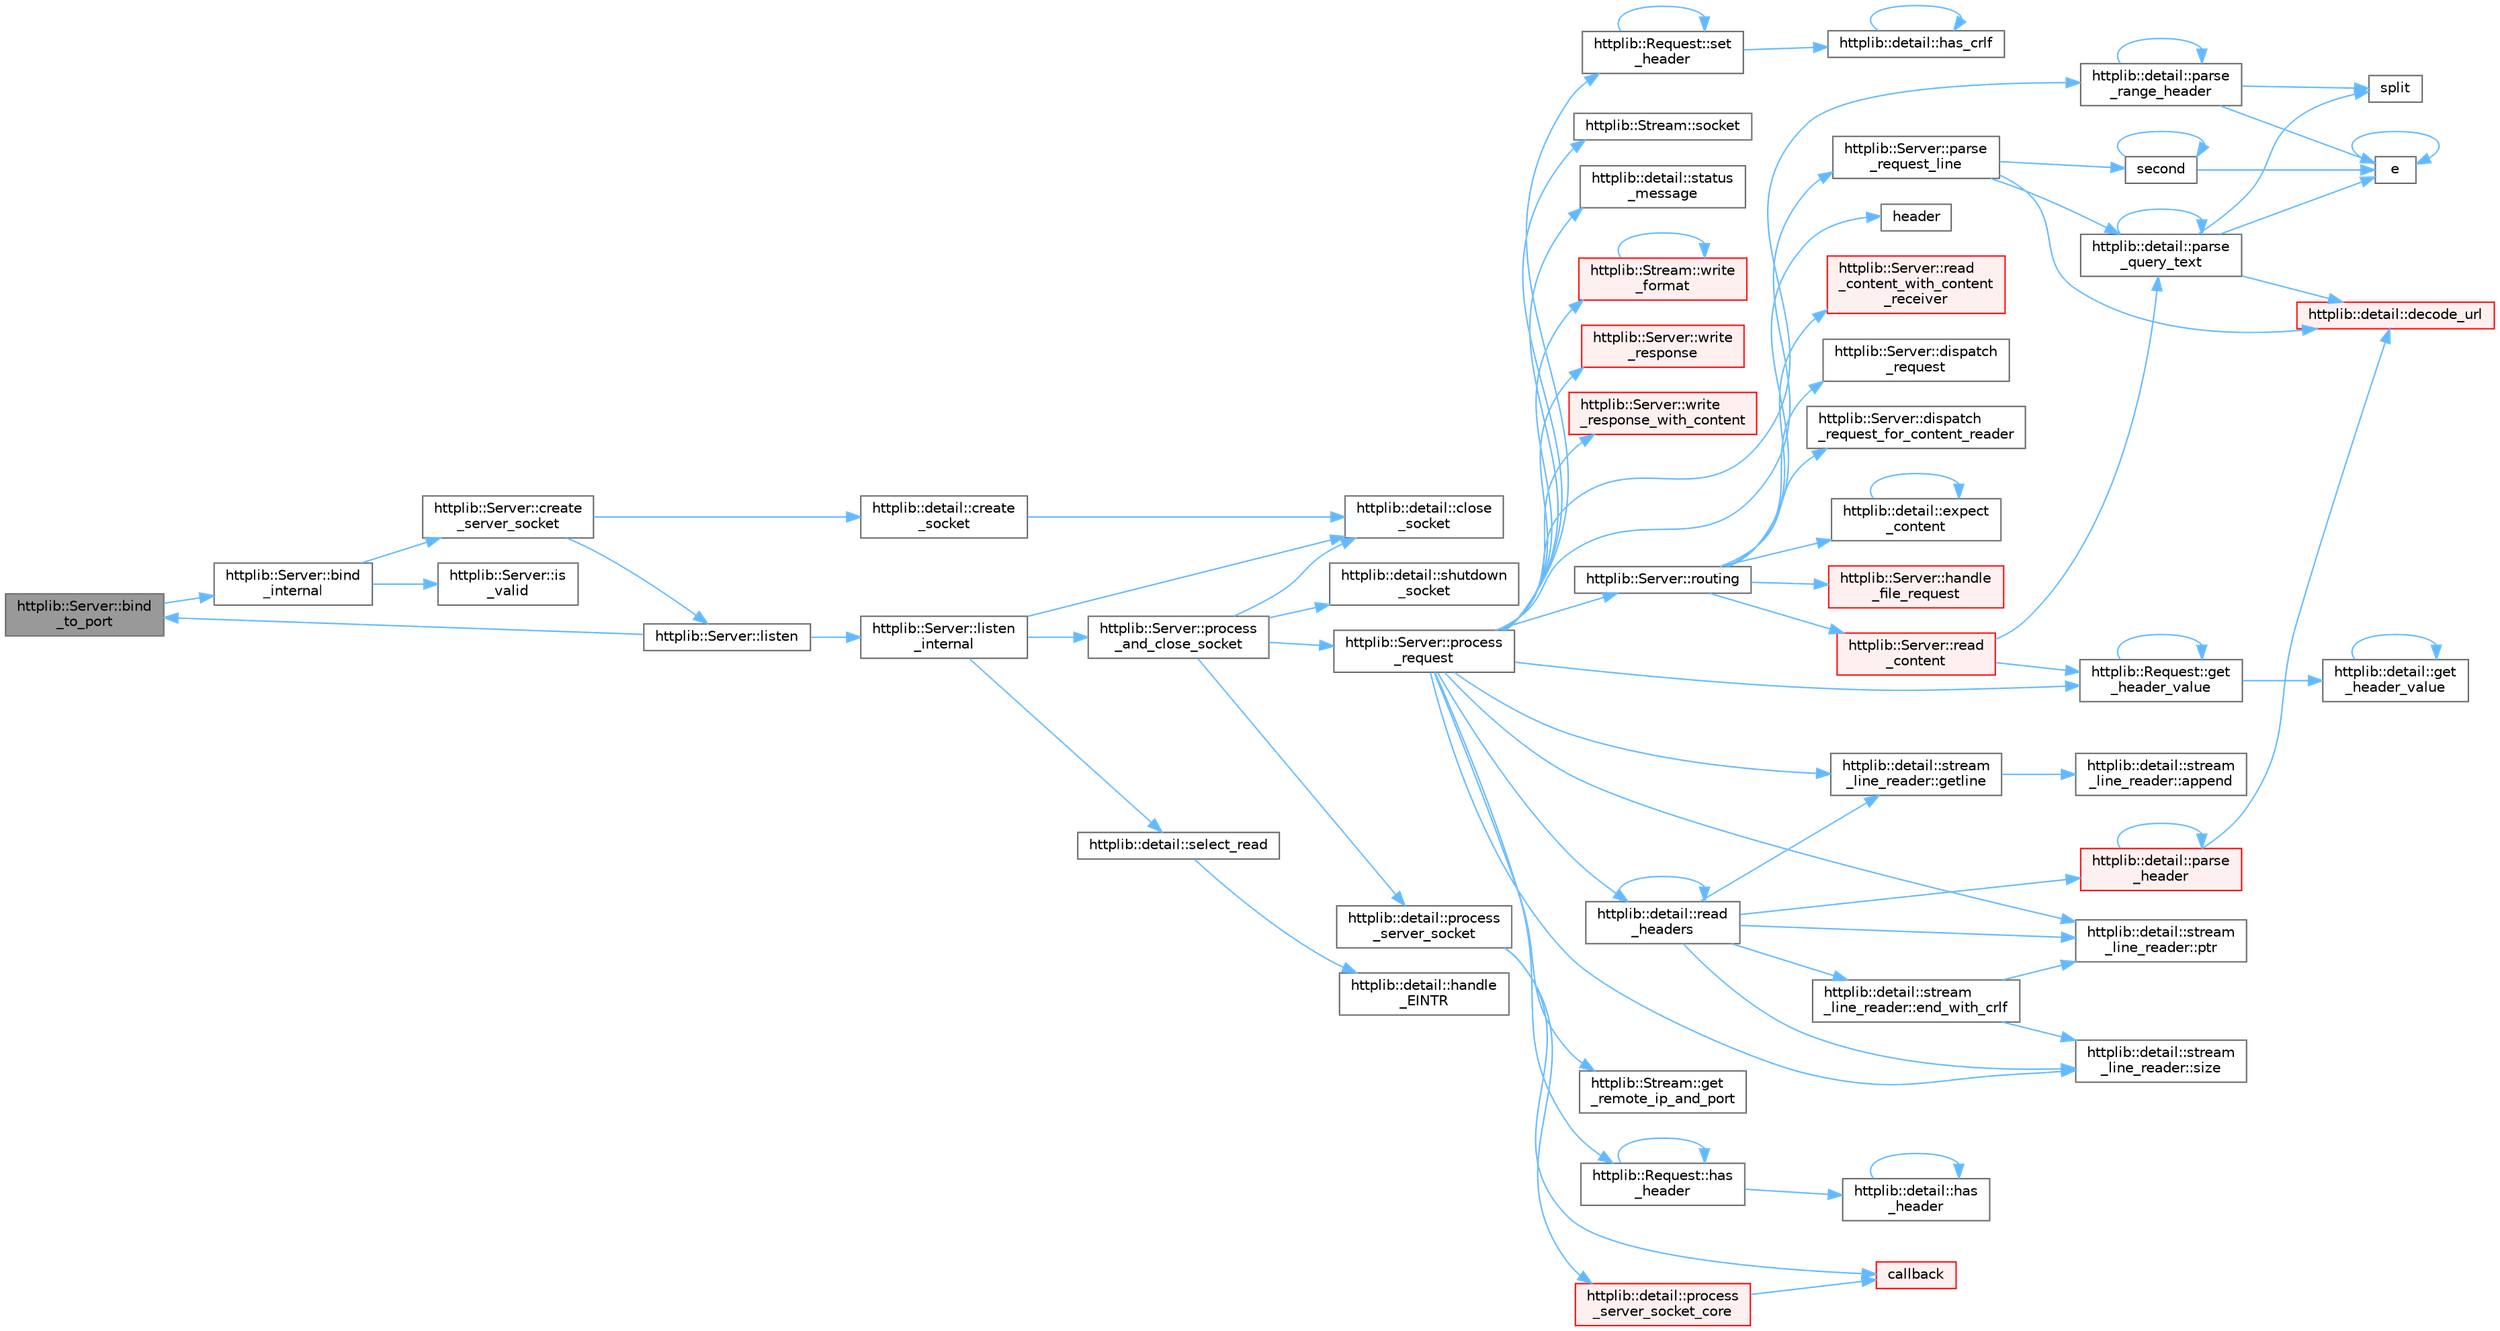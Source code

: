 digraph "httplib::Server::bind_to_port"
{
 // LATEX_PDF_SIZE
  bgcolor="transparent";
  edge [fontname=Helvetica,fontsize=10,labelfontname=Helvetica,labelfontsize=10];
  node [fontname=Helvetica,fontsize=10,shape=box,height=0.2,width=0.4];
  rankdir="LR";
  Node1 [id="Node000001",label="httplib::Server::bind\l_to_port",height=0.2,width=0.4,color="gray40", fillcolor="grey60", style="filled", fontcolor="black",tooltip=" "];
  Node1 -> Node2 [id="edge80_Node000001_Node000002",color="steelblue1",style="solid",tooltip=" "];
  Node2 [id="Node000002",label="httplib::Server::bind\l_internal",height=0.2,width=0.4,color="grey40", fillcolor="white", style="filled",URL="$classhttplib_1_1_server.html#a72051a59c07a1524ce034e39540e53c8",tooltip=" "];
  Node2 -> Node3 [id="edge81_Node000002_Node000003",color="steelblue1",style="solid",tooltip=" "];
  Node3 [id="Node000003",label="httplib::Server::create\l_server_socket",height=0.2,width=0.4,color="grey40", fillcolor="white", style="filled",URL="$classhttplib_1_1_server.html#af3ff7e48fe73000b33b69cddc633dadb",tooltip=" "];
  Node3 -> Node4 [id="edge82_Node000003_Node000004",color="steelblue1",style="solid",tooltip=" "];
  Node4 [id="Node000004",label="httplib::detail::create\l_socket",height=0.2,width=0.4,color="grey40", fillcolor="white", style="filled",URL="$namespacehttplib_1_1detail.html#ac7c905a22c30a6c44d15934fc2c50d62",tooltip=" "];
  Node4 -> Node5 [id="edge83_Node000004_Node000005",color="steelblue1",style="solid",tooltip=" "];
  Node5 [id="Node000005",label="httplib::detail::close\l_socket",height=0.2,width=0.4,color="grey40", fillcolor="white", style="filled",URL="$namespacehttplib_1_1detail.html#ab97ddef67a99aee8ed2aec5e20d90286",tooltip=" "];
  Node3 -> Node6 [id="edge84_Node000003_Node000006",color="steelblue1",style="solid",tooltip=" "];
  Node6 [id="Node000006",label="httplib::Server::listen",height=0.2,width=0.4,color="grey40", fillcolor="white", style="filled",URL="$classhttplib_1_1_server.html#a774f4764f91ef2cd79ce8e8304218fe1",tooltip=" "];
  Node6 -> Node1 [id="edge85_Node000006_Node000001",color="steelblue1",style="solid",tooltip=" "];
  Node6 -> Node7 [id="edge86_Node000006_Node000007",color="steelblue1",style="solid",tooltip=" "];
  Node7 [id="Node000007",label="httplib::Server::listen\l_internal",height=0.2,width=0.4,color="grey40", fillcolor="white", style="filled",URL="$classhttplib_1_1_server.html#adff9037bb77e3ff3d75c6d58e4ae621d",tooltip=" "];
  Node7 -> Node5 [id="edge87_Node000007_Node000005",color="steelblue1",style="solid",tooltip=" "];
  Node7 -> Node8 [id="edge88_Node000007_Node000008",color="steelblue1",style="solid",tooltip=" "];
  Node8 [id="Node000008",label="httplib::Server::process\l_and_close_socket",height=0.2,width=0.4,color="grey40", fillcolor="white", style="filled",URL="$classhttplib_1_1_server.html#ac30c8ceb97d44f2a9032ee08e0744d6c",tooltip=" "];
  Node8 -> Node5 [id="edge89_Node000008_Node000005",color="steelblue1",style="solid",tooltip=" "];
  Node8 -> Node9 [id="edge90_Node000008_Node000009",color="steelblue1",style="solid",tooltip=" "];
  Node9 [id="Node000009",label="httplib::Server::process\l_request",height=0.2,width=0.4,color="grey40", fillcolor="white", style="filled",URL="$classhttplib_1_1_server.html#a10a80cd00cc21c7cd5f03de56a539fef",tooltip=" "];
  Node9 -> Node10 [id="edge91_Node000009_Node000010",color="steelblue1",style="solid",tooltip=" "];
  Node10 [id="Node000010",label="httplib::Request::get\l_header_value",height=0.2,width=0.4,color="grey40", fillcolor="white", style="filled",URL="$structhttplib_1_1_request.html#a4b4186433e1375a7be5eedb1a3c12d77",tooltip=" "];
  Node10 -> Node11 [id="edge92_Node000010_Node000011",color="steelblue1",style="solid",tooltip=" "];
  Node11 [id="Node000011",label="httplib::detail::get\l_header_value",height=0.2,width=0.4,color="grey40", fillcolor="white", style="filled",URL="$namespacehttplib_1_1detail.html#aef894f1e166e16c38e91b750b805b619",tooltip=" "];
  Node11 -> Node11 [id="edge93_Node000011_Node000011",color="steelblue1",style="solid",tooltip=" "];
  Node10 -> Node10 [id="edge94_Node000010_Node000010",color="steelblue1",style="solid",tooltip=" "];
  Node9 -> Node12 [id="edge95_Node000009_Node000012",color="steelblue1",style="solid",tooltip=" "];
  Node12 [id="Node000012",label="httplib::Stream::get\l_remote_ip_and_port",height=0.2,width=0.4,color="grey40", fillcolor="white", style="filled",URL="$classhttplib_1_1_stream.html#a69c4c8a58c9e943fea94f01e6b7dd5ca",tooltip=" "];
  Node9 -> Node13 [id="edge96_Node000009_Node000013",color="steelblue1",style="solid",tooltip=" "];
  Node13 [id="Node000013",label="httplib::detail::stream\l_line_reader::getline",height=0.2,width=0.4,color="grey40", fillcolor="white", style="filled",URL="$classhttplib_1_1detail_1_1stream__line__reader.html#a39b395742e14cc015a448f6ea4143d44",tooltip=" "];
  Node13 -> Node14 [id="edge97_Node000013_Node000014",color="steelblue1",style="solid",tooltip=" "];
  Node14 [id="Node000014",label="httplib::detail::stream\l_line_reader::append",height=0.2,width=0.4,color="grey40", fillcolor="white", style="filled",URL="$classhttplib_1_1detail_1_1stream__line__reader.html#a983947ba51e1523ddd195dddfdd9bd26",tooltip=" "];
  Node9 -> Node15 [id="edge98_Node000009_Node000015",color="steelblue1",style="solid",tooltip=" "];
  Node15 [id="Node000015",label="httplib::Request::has\l_header",height=0.2,width=0.4,color="grey40", fillcolor="white", style="filled",URL="$structhttplib_1_1_request.html#ab1d2a38febf2c2a2c408779c39fb60ad",tooltip=" "];
  Node15 -> Node16 [id="edge99_Node000015_Node000016",color="steelblue1",style="solid",tooltip=" "];
  Node16 [id="Node000016",label="httplib::detail::has\l_header",height=0.2,width=0.4,color="grey40", fillcolor="white", style="filled",URL="$namespacehttplib_1_1detail.html#a290756a21ec7646b70a02103cd61d061",tooltip=" "];
  Node16 -> Node16 [id="edge100_Node000016_Node000016",color="steelblue1",style="solid",tooltip=" "];
  Node15 -> Node15 [id="edge101_Node000015_Node000015",color="steelblue1",style="solid",tooltip=" "];
  Node9 -> Node17 [id="edge102_Node000009_Node000017",color="steelblue1",style="solid",tooltip=" "];
  Node17 [id="Node000017",label="httplib::detail::parse\l_range_header",height=0.2,width=0.4,color="grey40", fillcolor="white", style="filled",URL="$namespacehttplib_1_1detail.html#ad4101f2d385e30a6c88e24b6a9058113",tooltip=" "];
  Node17 -> Node18 [id="edge103_Node000017_Node000018",color="steelblue1",style="solid",tooltip=" "];
  Node18 [id="Node000018",label="e",height=0.2,width=0.4,color="grey40", fillcolor="white", style="filled",URL="$_cwise__array__power__array_8cpp.html#a9cb86ff854760bf91a154f2724a9101d",tooltip=" "];
  Node18 -> Node18 [id="edge104_Node000018_Node000018",color="steelblue1",style="solid",tooltip=" "];
  Node17 -> Node17 [id="edge105_Node000017_Node000017",color="steelblue1",style="solid",tooltip=" "];
  Node17 -> Node19 [id="edge106_Node000017_Node000019",color="steelblue1",style="solid",tooltip=" "];
  Node19 [id="Node000019",label="split",height=0.2,width=0.4,color="grey40", fillcolor="white", style="filled",URL="$dff__run_8cpp.html#a0711bc625a1e6944ca62107b5847365f",tooltip=" "];
  Node9 -> Node20 [id="edge107_Node000009_Node000020",color="steelblue1",style="solid",tooltip=" "];
  Node20 [id="Node000020",label="httplib::Server::parse\l_request_line",height=0.2,width=0.4,color="grey40", fillcolor="white", style="filled",URL="$classhttplib_1_1_server.html#a4ed9f8708ec078c9c0308e1d45673c46",tooltip=" "];
  Node20 -> Node21 [id="edge108_Node000020_Node000021",color="steelblue1",style="solid",tooltip=" "];
  Node21 [id="Node000021",label="httplib::detail::decode_url",height=0.2,width=0.4,color="red", fillcolor="#FFF0F0", style="filled",URL="$namespacehttplib_1_1detail.html#ad9a33d8ea46a298f605165c2d7a11626",tooltip=" "];
  Node20 -> Node25 [id="edge109_Node000020_Node000025",color="steelblue1",style="solid",tooltip=" "];
  Node25 [id="Node000025",label="httplib::detail::parse\l_query_text",height=0.2,width=0.4,color="grey40", fillcolor="white", style="filled",URL="$namespacehttplib_1_1detail.html#acd471412f59b3f94884fcb9e7986a480",tooltip=" "];
  Node25 -> Node21 [id="edge110_Node000025_Node000021",color="steelblue1",style="solid",tooltip=" "];
  Node25 -> Node18 [id="edge111_Node000025_Node000018",color="steelblue1",style="solid",tooltip=" "];
  Node25 -> Node25 [id="edge112_Node000025_Node000025",color="steelblue1",style="solid",tooltip=" "];
  Node25 -> Node19 [id="edge113_Node000025_Node000019",color="steelblue1",style="solid",tooltip=" "];
  Node20 -> Node26 [id="edge114_Node000020_Node000026",color="steelblue1",style="solid",tooltip=" "];
  Node26 [id="Node000026",label="second",height=0.2,width=0.4,color="grey40", fillcolor="white", style="filled",URL="$second___n_o_n_e_8f.html#ae9f971a8b343bd2fcb85c3b16da97f10",tooltip="SECOND returns nothing"];
  Node26 -> Node18 [id="edge115_Node000026_Node000018",color="steelblue1",style="solid",tooltip=" "];
  Node26 -> Node26 [id="edge116_Node000026_Node000026",color="steelblue1",style="solid",tooltip=" "];
  Node9 -> Node27 [id="edge117_Node000009_Node000027",color="steelblue1",style="solid",tooltip=" "];
  Node27 [id="Node000027",label="httplib::detail::stream\l_line_reader::ptr",height=0.2,width=0.4,color="grey40", fillcolor="white", style="filled",URL="$classhttplib_1_1detail_1_1stream__line__reader.html#ac1ea873b6559ff411cb777d2bbdba4cc",tooltip=" "];
  Node9 -> Node28 [id="edge118_Node000009_Node000028",color="steelblue1",style="solid",tooltip=" "];
  Node28 [id="Node000028",label="httplib::detail::read\l_headers",height=0.2,width=0.4,color="grey40", fillcolor="white", style="filled",URL="$namespacehttplib_1_1detail.html#aeb8db950848e27227eb130f609b293cf",tooltip=" "];
  Node28 -> Node29 [id="edge119_Node000028_Node000029",color="steelblue1",style="solid",tooltip=" "];
  Node29 [id="Node000029",label="httplib::detail::stream\l_line_reader::end_with_crlf",height=0.2,width=0.4,color="grey40", fillcolor="white", style="filled",URL="$classhttplib_1_1detail_1_1stream__line__reader.html#aa0776295bbb7bd734a00dd6ffc281c31",tooltip=" "];
  Node29 -> Node27 [id="edge120_Node000029_Node000027",color="steelblue1",style="solid",tooltip=" "];
  Node29 -> Node30 [id="edge121_Node000029_Node000030",color="steelblue1",style="solid",tooltip=" "];
  Node30 [id="Node000030",label="httplib::detail::stream\l_line_reader::size",height=0.2,width=0.4,color="grey40", fillcolor="white", style="filled",URL="$classhttplib_1_1detail_1_1stream__line__reader.html#abf2e2d85e7411c8af6e84109029b4d6e",tooltip=" "];
  Node28 -> Node13 [id="edge122_Node000028_Node000013",color="steelblue1",style="solid",tooltip=" "];
  Node28 -> Node31 [id="edge123_Node000028_Node000031",color="steelblue1",style="solid",tooltip=" "];
  Node31 [id="Node000031",label="httplib::detail::parse\l_header",height=0.2,width=0.4,color="red", fillcolor="#FFF0F0", style="filled",URL="$namespacehttplib_1_1detail.html#a9f88ca460e7fee64d3598e4d79349f9a",tooltip=" "];
  Node31 -> Node21 [id="edge124_Node000031_Node000021",color="steelblue1",style="solid",tooltip=" "];
  Node31 -> Node31 [id="edge125_Node000031_Node000031",color="steelblue1",style="solid",tooltip=" "];
  Node28 -> Node27 [id="edge126_Node000028_Node000027",color="steelblue1",style="solid",tooltip=" "];
  Node28 -> Node28 [id="edge127_Node000028_Node000028",color="steelblue1",style="solid",tooltip=" "];
  Node28 -> Node30 [id="edge128_Node000028_Node000030",color="steelblue1",style="solid",tooltip=" "];
  Node9 -> Node33 [id="edge129_Node000009_Node000033",color="steelblue1",style="solid",tooltip=" "];
  Node33 [id="Node000033",label="httplib::Server::routing",height=0.2,width=0.4,color="grey40", fillcolor="white", style="filled",URL="$classhttplib_1_1_server.html#a93a7d1e50892f05854b060e866d86f6a",tooltip=" "];
  Node33 -> Node34 [id="edge130_Node000033_Node000034",color="steelblue1",style="solid",tooltip=" "];
  Node34 [id="Node000034",label="httplib::Server::dispatch\l_request",height=0.2,width=0.4,color="grey40", fillcolor="white", style="filled",URL="$classhttplib_1_1_server.html#aba42ecaa50f4f260640538a54e226195",tooltip=" "];
  Node33 -> Node35 [id="edge131_Node000033_Node000035",color="steelblue1",style="solid",tooltip=" "];
  Node35 [id="Node000035",label="httplib::Server::dispatch\l_request_for_content_reader",height=0.2,width=0.4,color="grey40", fillcolor="white", style="filled",URL="$classhttplib_1_1_server.html#a8fa51659d66e494d5b0e8d067870d23c",tooltip=" "];
  Node33 -> Node36 [id="edge132_Node000033_Node000036",color="steelblue1",style="solid",tooltip=" "];
  Node36 [id="Node000036",label="httplib::detail::expect\l_content",height=0.2,width=0.4,color="grey40", fillcolor="white", style="filled",URL="$namespacehttplib_1_1detail.html#a8cc06e1287343bb2231f8009621db60e",tooltip=" "];
  Node36 -> Node36 [id="edge133_Node000036_Node000036",color="steelblue1",style="solid",tooltip=" "];
  Node33 -> Node37 [id="edge134_Node000033_Node000037",color="steelblue1",style="solid",tooltip=" "];
  Node37 [id="Node000037",label="httplib::Server::handle\l_file_request",height=0.2,width=0.4,color="red", fillcolor="#FFF0F0", style="filled",URL="$classhttplib_1_1_server.html#ad3b8b79ecdd2bb893cdf95a014bfa031",tooltip=" "];
  Node33 -> Node43 [id="edge135_Node000033_Node000043",color="steelblue1",style="solid",tooltip=" "];
  Node43 [id="Node000043",label="header",height=0.2,width=0.4,color="grey40", fillcolor="white", style="filled",URL="$cblat1_8f.html#a410931b600854e6dd3e253731606117e",tooltip=" "];
  Node33 -> Node44 [id="edge136_Node000033_Node000044",color="steelblue1",style="solid",tooltip=" "];
  Node44 [id="Node000044",label="httplib::Server::read\l_content",height=0.2,width=0.4,color="red", fillcolor="#FFF0F0", style="filled",URL="$classhttplib_1_1_server.html#af1b7305d0ac366d0c0a5f026b3a2dcc7",tooltip=" "];
  Node44 -> Node10 [id="edge137_Node000044_Node000010",color="steelblue1",style="solid",tooltip=" "];
  Node44 -> Node25 [id="edge138_Node000044_Node000025",color="steelblue1",style="solid",tooltip=" "];
  Node33 -> Node101 [id="edge139_Node000033_Node000101",color="steelblue1",style="solid",tooltip=" "];
  Node101 [id="Node000101",label="httplib::Server::read\l_content_with_content\l_receiver",height=0.2,width=0.4,color="red", fillcolor="#FFF0F0", style="filled",URL="$classhttplib_1_1_server.html#aef18496cb35c404b71c763442f7c155a",tooltip=" "];
  Node9 -> Node102 [id="edge140_Node000009_Node000102",color="steelblue1",style="solid",tooltip=" "];
  Node102 [id="Node000102",label="httplib::Request::set\l_header",height=0.2,width=0.4,color="grey40", fillcolor="white", style="filled",URL="$structhttplib_1_1_request.html#acc869733c900de3687d675aadd8ce30a",tooltip=" "];
  Node102 -> Node103 [id="edge141_Node000102_Node000103",color="steelblue1",style="solid",tooltip=" "];
  Node103 [id="Node000103",label="httplib::detail::has_crlf",height=0.2,width=0.4,color="grey40", fillcolor="white", style="filled",URL="$namespacehttplib_1_1detail.html#ab084360aabd1bb3ec5d12bda0e76e562",tooltip=" "];
  Node103 -> Node103 [id="edge142_Node000103_Node000103",color="steelblue1",style="solid",tooltip=" "];
  Node102 -> Node102 [id="edge143_Node000102_Node000102",color="steelblue1",style="solid",tooltip=" "];
  Node9 -> Node30 [id="edge144_Node000009_Node000030",color="steelblue1",style="solid",tooltip=" "];
  Node9 -> Node104 [id="edge145_Node000009_Node000104",color="steelblue1",style="solid",tooltip=" "];
  Node104 [id="Node000104",label="httplib::Stream::socket",height=0.2,width=0.4,color="grey40", fillcolor="white", style="filled",URL="$classhttplib_1_1_stream.html#ad2ea435dea23ee5f89b0792f4cb2d742",tooltip=" "];
  Node9 -> Node105 [id="edge146_Node000009_Node000105",color="steelblue1",style="solid",tooltip=" "];
  Node105 [id="Node000105",label="httplib::detail::status\l_message",height=0.2,width=0.4,color="grey40", fillcolor="white", style="filled",URL="$namespacehttplib_1_1detail.html#a53ecc5e40689fc4b7c2f5ed456260128",tooltip=" "];
  Node9 -> Node106 [id="edge147_Node000009_Node000106",color="steelblue1",style="solid",tooltip=" "];
  Node106 [id="Node000106",label="httplib::Stream::write\l_format",height=0.2,width=0.4,color="red", fillcolor="#FFF0F0", style="filled",URL="$classhttplib_1_1_stream.html#afe3bb065d62f564f6a86fe12949b6789",tooltip=" "];
  Node106 -> Node106 [id="edge148_Node000106_Node000106",color="steelblue1",style="solid",tooltip=" "];
  Node9 -> Node160 [id="edge149_Node000009_Node000160",color="steelblue1",style="solid",tooltip=" "];
  Node160 [id="Node000160",label="httplib::Server::write\l_response",height=0.2,width=0.4,color="red", fillcolor="#FFF0F0", style="filled",URL="$classhttplib_1_1_server.html#a1446ed2e548ea5f449e7be24ff8dc71e",tooltip=" "];
  Node9 -> Node183 [id="edge150_Node000009_Node000183",color="steelblue1",style="solid",tooltip=" "];
  Node183 [id="Node000183",label="httplib::Server::write\l_response_with_content",height=0.2,width=0.4,color="red", fillcolor="#FFF0F0", style="filled",URL="$classhttplib_1_1_server.html#acbb453f23f0d2c9ab8d9ba17416ea6f0",tooltip=" "];
  Node8 -> Node184 [id="edge151_Node000008_Node000184",color="steelblue1",style="solid",tooltip=" "];
  Node184 [id="Node000184",label="httplib::detail::process\l_server_socket",height=0.2,width=0.4,color="grey40", fillcolor="white", style="filled",URL="$namespacehttplib_1_1detail.html#ac93f82fce90706744b03f22eecc0f73d",tooltip=" "];
  Node184 -> Node59 [id="edge152_Node000184_Node000059",color="steelblue1",style="solid",tooltip=" "];
  Node59 [id="Node000059",label="callback",height=0.2,width=0.4,color="red", fillcolor="#FFF0F0", style="filled",URL="$external_2spine-runtimes_2spine-sfml_2c_2example_2main_8cpp.html#a2f27b7fc84a39cace84d90f62a8d4c8e",tooltip=" "];
  Node184 -> Node185 [id="edge153_Node000184_Node000185",color="steelblue1",style="solid",tooltip=" "];
  Node185 [id="Node000185",label="httplib::detail::process\l_server_socket_core",height=0.2,width=0.4,color="red", fillcolor="#FFF0F0", style="filled",URL="$namespacehttplib_1_1detail.html#a5f0c9305bd9afeafdd749b0c1a61b1e8",tooltip=" "];
  Node185 -> Node59 [id="edge154_Node000185_Node000059",color="steelblue1",style="solid",tooltip=" "];
  Node8 -> Node189 [id="edge155_Node000008_Node000189",color="steelblue1",style="solid",tooltip=" "];
  Node189 [id="Node000189",label="httplib::detail::shutdown\l_socket",height=0.2,width=0.4,color="grey40", fillcolor="white", style="filled",URL="$namespacehttplib_1_1detail.html#a6fe756f70ad6d331f8269d1504ecc296",tooltip=" "];
  Node7 -> Node187 [id="edge156_Node000007_Node000187",color="steelblue1",style="solid",tooltip=" "];
  Node187 [id="Node000187",label="httplib::detail::select_read",height=0.2,width=0.4,color="grey40", fillcolor="white", style="filled",URL="$namespacehttplib_1_1detail.html#ade5583c2e13e0822f2a90227894d92fe",tooltip=" "];
  Node187 -> Node188 [id="edge157_Node000187_Node000188",color="steelblue1",style="solid",tooltip=" "];
  Node188 [id="Node000188",label="httplib::detail::handle\l_EINTR",height=0.2,width=0.4,color="grey40", fillcolor="white", style="filled",URL="$namespacehttplib_1_1detail.html#a8fbaa8fefb24f6dd249b62f832f64a84",tooltip=" "];
  Node2 -> Node190 [id="edge158_Node000002_Node000190",color="steelblue1",style="solid",tooltip=" "];
  Node190 [id="Node000190",label="httplib::Server::is\l_valid",height=0.2,width=0.4,color="grey40", fillcolor="white", style="filled",URL="$classhttplib_1_1_server.html#a5f7fc24267a00c0bab92e2a4cddb9148",tooltip=" "];
}
